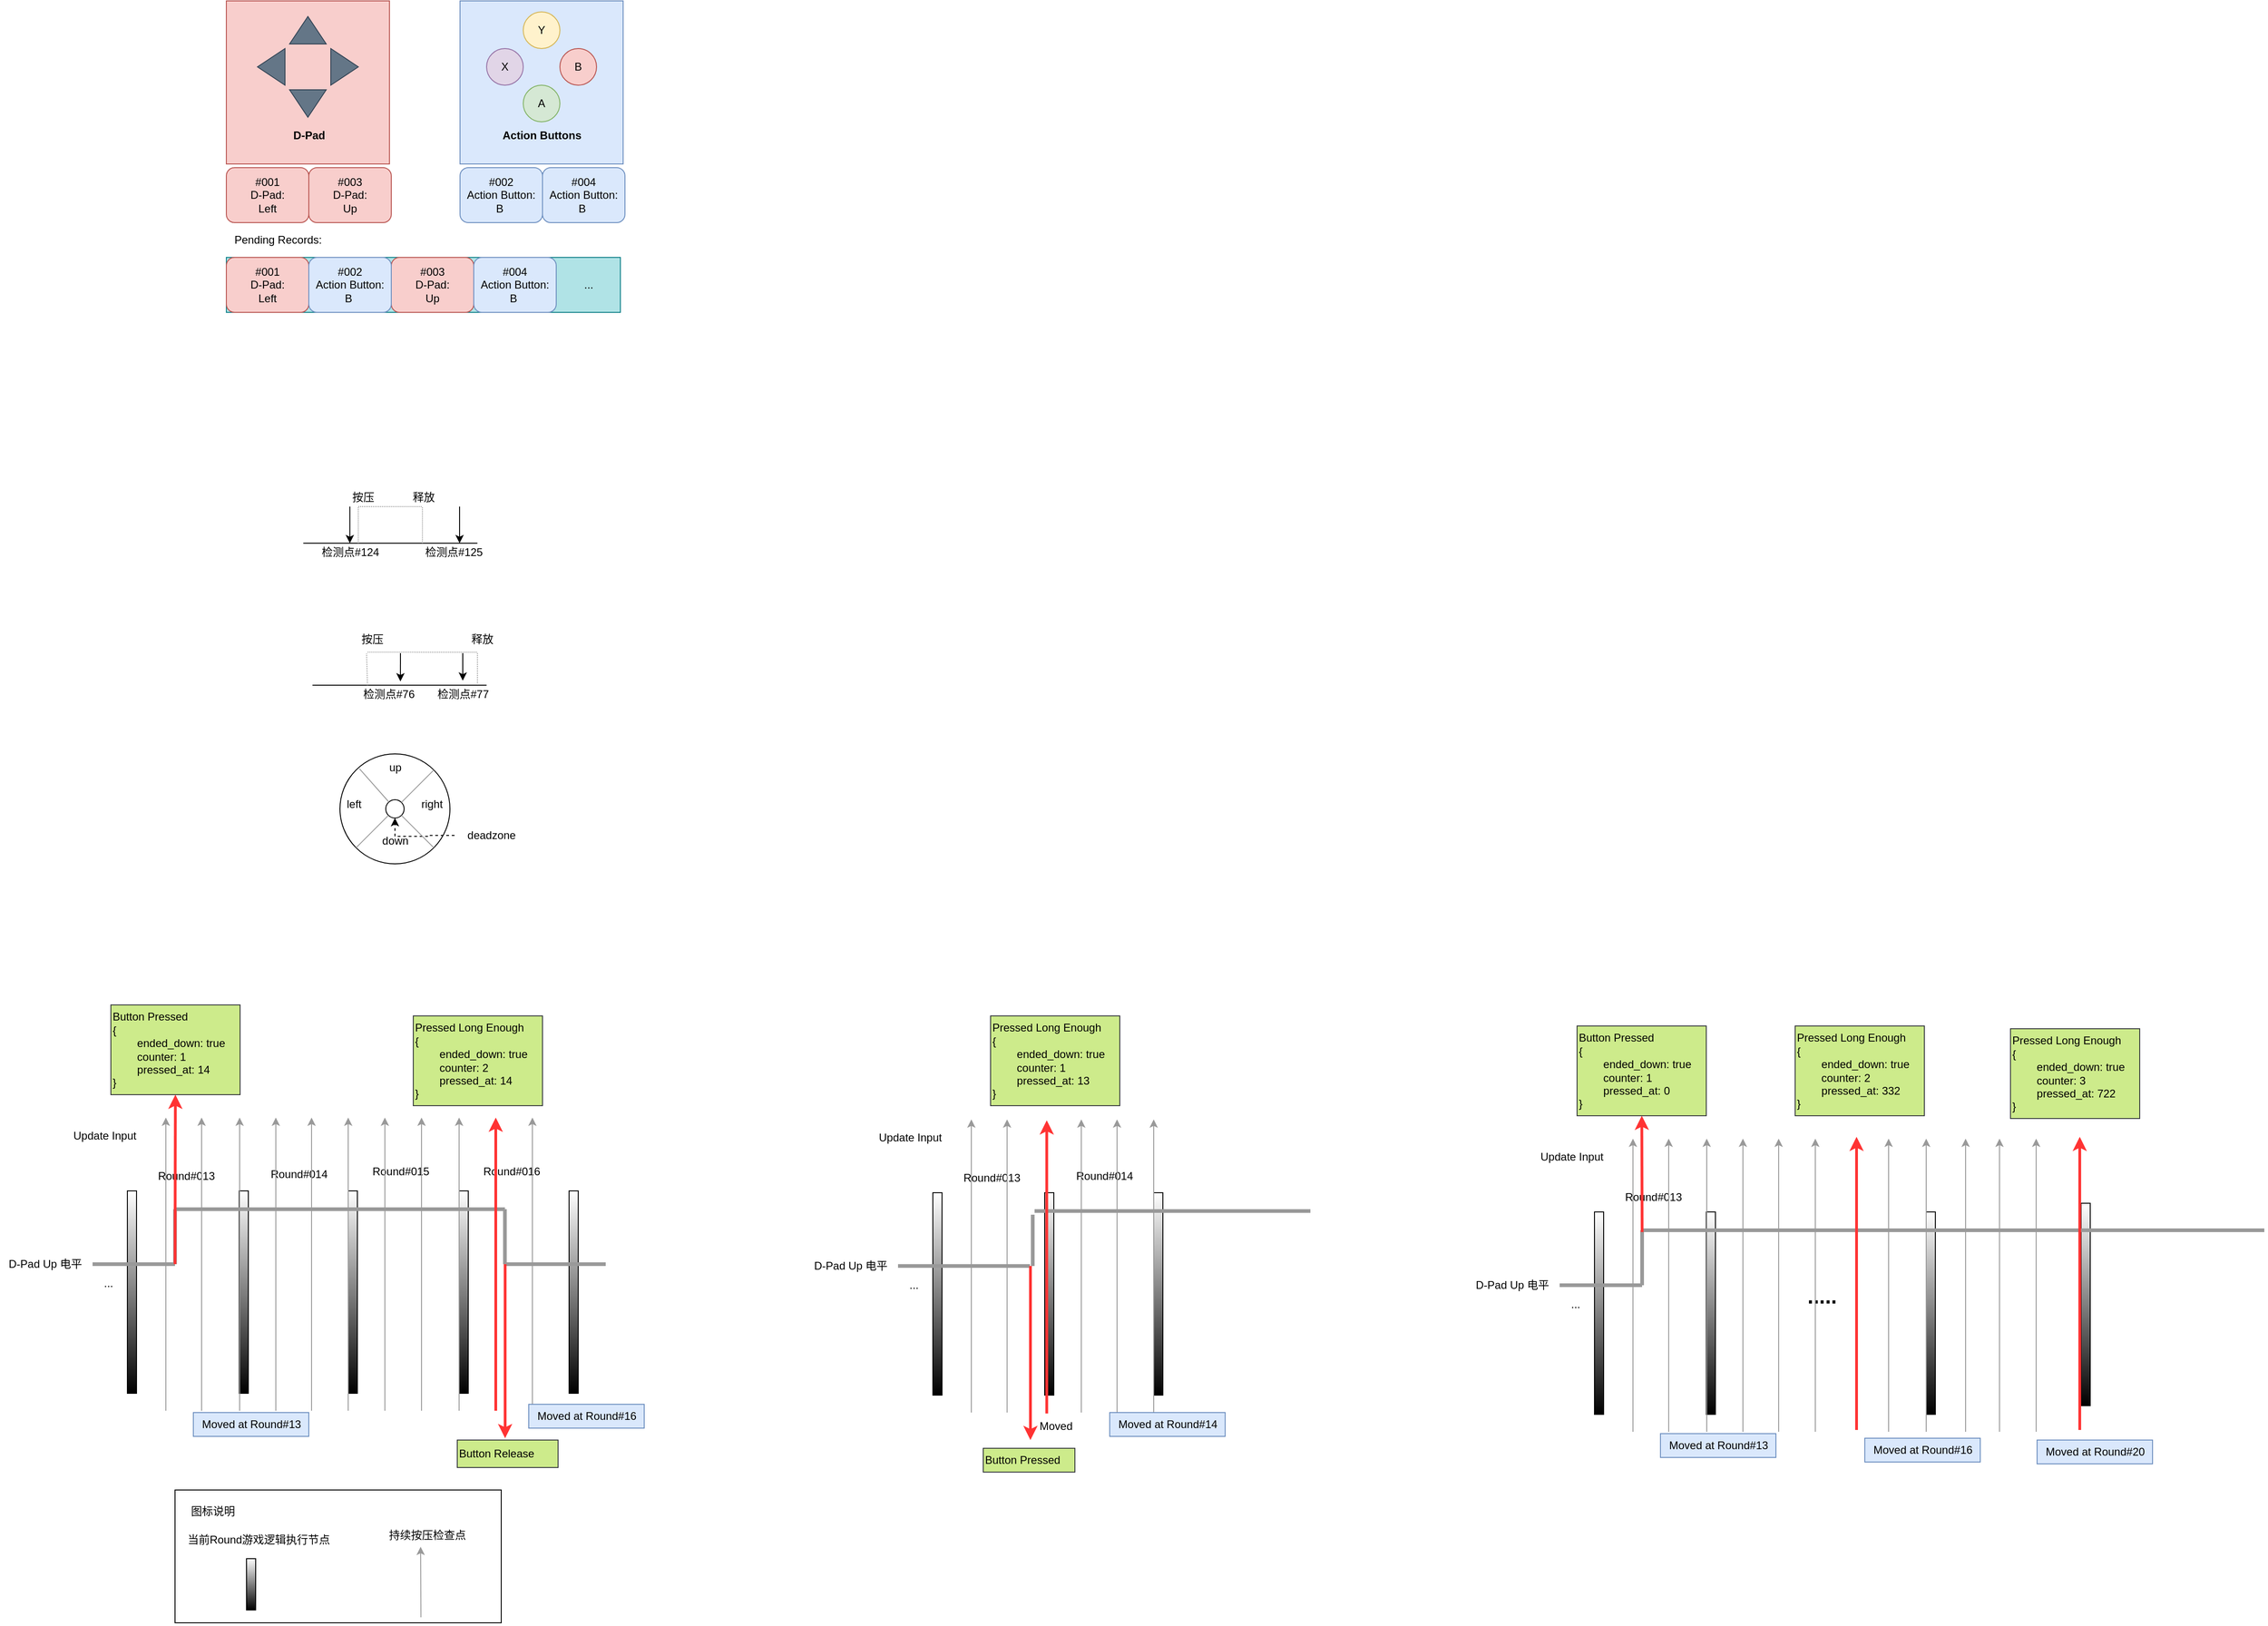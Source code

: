 <mxfile version="20.8.20" type="device"><diagram name="Page-1" id="WfoR8GcDR9JZ_FpTyckI"><mxGraphModel dx="4220" dy="1728" grid="0" gridSize="10" guides="1" tooltips="1" connect="1" arrows="1" fold="1" page="0" pageScale="1" pageWidth="850" pageHeight="1100" math="0" shadow="0"><root><mxCell id="0"/><mxCell id="1" parent="0"/><mxCell id="H6_mfWPgD5H00awcAPe3-175" value="" style="rounded=0;whiteSpace=wrap;html=1;strokeColor=default;fillColor=default;gradientColor=none;" vertex="1" parent="1"><mxGeometry x="90" y="1633.5" width="356" height="145" as="geometry"/></mxCell><mxCell id="H6_mfWPgD5H00awcAPe3-21" value="" style="whiteSpace=wrap;html=1;aspect=fixed;fillColor=#dae8fc;strokeColor=#6c8ebf;" vertex="1" parent="1"><mxGeometry x="401" y="8" width="178" height="178" as="geometry"/></mxCell><mxCell id="H6_mfWPgD5H00awcAPe3-19" value="" style="whiteSpace=wrap;html=1;aspect=fixed;fillColor=#f8cecc;strokeColor=#b85450;" vertex="1" parent="1"><mxGeometry x="146" y="8" width="178" height="178" as="geometry"/></mxCell><mxCell id="H6_mfWPgD5H00awcAPe3-3" value="" style="rounded=0;whiteSpace=wrap;html=1;fillColor=#b0e3e6;strokeColor=#0e8088;" vertex="1" parent="1"><mxGeometry x="146" y="288" width="430" height="60" as="geometry"/></mxCell><mxCell id="H6_mfWPgD5H00awcAPe3-4" value="#001&lt;br&gt;D-Pad: &lt;br&gt;Left" style="rounded=1;whiteSpace=wrap;html=1;fillColor=#f8cecc;strokeColor=#b85450;" vertex="1" parent="1"><mxGeometry x="146" y="288" width="90" height="60" as="geometry"/></mxCell><mxCell id="H6_mfWPgD5H00awcAPe3-5" value="#003&lt;br&gt;D-Pad: &lt;br&gt;Up" style="rounded=1;whiteSpace=wrap;html=1;fillColor=#f8cecc;strokeColor=#b85450;" vertex="1" parent="1"><mxGeometry x="326" y="288" width="90" height="60" as="geometry"/></mxCell><mxCell id="H6_mfWPgD5H00awcAPe3-6" value="#002&lt;br&gt;Action Button: B&amp;nbsp;" style="rounded=1;whiteSpace=wrap;html=1;fillColor=#dae8fc;strokeColor=#6c8ebf;" vertex="1" parent="1"><mxGeometry x="236" y="288" width="90" height="60" as="geometry"/></mxCell><mxCell id="H6_mfWPgD5H00awcAPe3-7" value="#004&lt;br&gt;Action Button: B&amp;nbsp;" style="rounded=1;whiteSpace=wrap;html=1;fillColor=#dae8fc;strokeColor=#6c8ebf;" vertex="1" parent="1"><mxGeometry x="416" y="288" width="90" height="60" as="geometry"/></mxCell><mxCell id="H6_mfWPgD5H00awcAPe3-8" value="..." style="text;html=1;align=center;verticalAlign=middle;resizable=0;points=[];autosize=1;strokeColor=none;fillColor=none;" vertex="1" parent="1"><mxGeometry x="526" y="303" width="30" height="30" as="geometry"/></mxCell><mxCell id="H6_mfWPgD5H00awcAPe3-9" value="" style="triangle;whiteSpace=wrap;html=1;fillColor=#647687;fontColor=#ffffff;strokeColor=#314354;" vertex="1" parent="1"><mxGeometry x="260" y="60" width="30" height="40" as="geometry"/></mxCell><mxCell id="H6_mfWPgD5H00awcAPe3-10" value="" style="triangle;whiteSpace=wrap;html=1;rotation=-180;fillColor=#647687;fontColor=#ffffff;strokeColor=#314354;" vertex="1" parent="1"><mxGeometry x="180" y="60" width="30" height="40" as="geometry"/></mxCell><mxCell id="H6_mfWPgD5H00awcAPe3-11" value="" style="triangle;whiteSpace=wrap;html=1;rotation=-90;fillColor=#647687;fontColor=#ffffff;strokeColor=#314354;" vertex="1" parent="1"><mxGeometry x="220" y="20" width="30" height="40" as="geometry"/></mxCell><mxCell id="H6_mfWPgD5H00awcAPe3-12" value="" style="triangle;whiteSpace=wrap;html=1;rotation=90;fillColor=#647687;fontColor=#ffffff;strokeColor=#314354;" vertex="1" parent="1"><mxGeometry x="220" y="100" width="30" height="40" as="geometry"/></mxCell><mxCell id="H6_mfWPgD5H00awcAPe3-13" value="&lt;b&gt;D-Pad&lt;/b&gt;" style="text;html=1;align=center;verticalAlign=middle;resizable=0;points=[];autosize=1;strokeColor=none;fillColor=none;" vertex="1" parent="1"><mxGeometry x="209" y="142" width="53" height="26" as="geometry"/></mxCell><mxCell id="H6_mfWPgD5H00awcAPe3-14" value="Y" style="ellipse;whiteSpace=wrap;html=1;aspect=fixed;fillColor=#fff2cc;strokeColor=#d6b656;" vertex="1" parent="1"><mxGeometry x="470" y="20" width="40" height="40" as="geometry"/></mxCell><mxCell id="H6_mfWPgD5H00awcAPe3-15" value="X" style="ellipse;whiteSpace=wrap;html=1;aspect=fixed;fillColor=#e1d5e7;strokeColor=#9673a6;" vertex="1" parent="1"><mxGeometry x="430" y="60" width="40" height="40" as="geometry"/></mxCell><mxCell id="H6_mfWPgD5H00awcAPe3-16" value="B" style="ellipse;whiteSpace=wrap;html=1;aspect=fixed;fillColor=#f8cecc;strokeColor=#b85450;" vertex="1" parent="1"><mxGeometry x="510" y="60" width="40" height="40" as="geometry"/></mxCell><mxCell id="H6_mfWPgD5H00awcAPe3-17" value="A" style="ellipse;whiteSpace=wrap;html=1;aspect=fixed;direction=south;fillColor=#d5e8d4;strokeColor=#82b366;" vertex="1" parent="1"><mxGeometry x="470" y="100" width="40" height="40" as="geometry"/></mxCell><mxCell id="H6_mfWPgD5H00awcAPe3-18" value="&lt;b&gt;Action Buttons&lt;/b&gt;" style="text;html=1;align=center;verticalAlign=middle;resizable=0;points=[];autosize=1;strokeColor=none;fillColor=none;" vertex="1" parent="1"><mxGeometry x="438" y="142" width="104" height="26" as="geometry"/></mxCell><mxCell id="H6_mfWPgD5H00awcAPe3-22" value="#001&lt;br&gt;D-Pad: &lt;br&gt;Left" style="rounded=1;whiteSpace=wrap;html=1;fillColor=#f8cecc;strokeColor=#b85450;" vertex="1" parent="1"><mxGeometry x="146" y="190" width="90" height="60" as="geometry"/></mxCell><mxCell id="H6_mfWPgD5H00awcAPe3-23" value="#003&lt;br&gt;D-Pad: &lt;br&gt;Up" style="rounded=1;whiteSpace=wrap;html=1;fillColor=#f8cecc;strokeColor=#b85450;" vertex="1" parent="1"><mxGeometry x="236" y="190" width="90" height="60" as="geometry"/></mxCell><mxCell id="H6_mfWPgD5H00awcAPe3-25" value="#002&lt;br&gt;Action Button: B&amp;nbsp;" style="rounded=1;whiteSpace=wrap;html=1;fillColor=#dae8fc;strokeColor=#6c8ebf;" vertex="1" parent="1"><mxGeometry x="401" y="190" width="90" height="60" as="geometry"/></mxCell><mxCell id="H6_mfWPgD5H00awcAPe3-26" value="#004&lt;br&gt;Action Button: B&amp;nbsp;" style="rounded=1;whiteSpace=wrap;html=1;fillColor=#dae8fc;strokeColor=#6c8ebf;" vertex="1" parent="1"><mxGeometry x="491" y="190" width="90" height="60" as="geometry"/></mxCell><mxCell id="H6_mfWPgD5H00awcAPe3-27" value="Pending Records:" style="text;html=1;align=center;verticalAlign=middle;resizable=0;points=[];autosize=1;strokeColor=none;fillColor=none;" vertex="1" parent="1"><mxGeometry x="145" y="256" width="113" height="26" as="geometry"/></mxCell><mxCell id="H6_mfWPgD5H00awcAPe3-29" value="" style="endArrow=none;html=1;rounded=0;" edge="1" parent="1"><mxGeometry width="50" height="50" relative="1" as="geometry"><mxPoint x="420" y="600" as="sourcePoint"/><mxPoint x="230" y="600" as="targetPoint"/></mxGeometry></mxCell><mxCell id="H6_mfWPgD5H00awcAPe3-30" value="" style="endArrow=none;html=1;rounded=0;fillColor=#eeeeee;strokeColor=#999999;dashed=1;dashPattern=1 1;" edge="1" parent="1"><mxGeometry width="50" height="50" relative="1" as="geometry"><mxPoint x="290" y="600" as="sourcePoint"/><mxPoint x="290" y="560" as="targetPoint"/></mxGeometry></mxCell><mxCell id="H6_mfWPgD5H00awcAPe3-31" value="" style="endArrow=none;html=1;rounded=0;fillColor=#eeeeee;strokeColor=#999999;dashed=1;dashPattern=1 1;" edge="1" parent="1"><mxGeometry width="50" height="50" relative="1" as="geometry"><mxPoint x="290" y="560" as="sourcePoint"/><mxPoint x="360" y="560" as="targetPoint"/></mxGeometry></mxCell><mxCell id="H6_mfWPgD5H00awcAPe3-32" value="" style="endArrow=none;html=1;rounded=0;fillColor=#eeeeee;strokeColor=#999999;dashed=1;dashPattern=1 1;" edge="1" parent="1"><mxGeometry width="50" height="50" relative="1" as="geometry"><mxPoint x="360" y="600" as="sourcePoint"/><mxPoint x="360" y="560" as="targetPoint"/></mxGeometry></mxCell><mxCell id="H6_mfWPgD5H00awcAPe3-34" value="" style="endArrow=classic;html=1;rounded=0;" edge="1" parent="1"><mxGeometry width="50" height="50" relative="1" as="geometry"><mxPoint x="280.76" y="560" as="sourcePoint"/><mxPoint x="280.76" y="600" as="targetPoint"/></mxGeometry></mxCell><mxCell id="H6_mfWPgD5H00awcAPe3-35" value="" style="endArrow=classic;html=1;rounded=0;" edge="1" parent="1"><mxGeometry width="50" height="50" relative="1" as="geometry"><mxPoint x="400.52" y="560" as="sourcePoint"/><mxPoint x="400.52" y="600" as="targetPoint"/></mxGeometry></mxCell><mxCell id="H6_mfWPgD5H00awcAPe3-37" value="按压" style="text;html=1;align=center;verticalAlign=middle;resizable=0;points=[];autosize=1;strokeColor=none;fillColor=none;" vertex="1" parent="1"><mxGeometry x="270" y="535" width="50" height="30" as="geometry"/></mxCell><mxCell id="H6_mfWPgD5H00awcAPe3-38" value="释放" style="text;html=1;align=center;verticalAlign=middle;resizable=0;points=[];autosize=1;strokeColor=none;fillColor=none;" vertex="1" parent="1"><mxGeometry x="336" y="535" width="50" height="30" as="geometry"/></mxCell><mxCell id="H6_mfWPgD5H00awcAPe3-39" value="检测点#124" style="text;html=1;align=center;verticalAlign=middle;resizable=0;points=[];autosize=1;strokeColor=none;fillColor=none;" vertex="1" parent="1"><mxGeometry x="240" y="597" width="81" height="26" as="geometry"/></mxCell><mxCell id="H6_mfWPgD5H00awcAPe3-40" value="检测点#125" style="text;html=1;align=center;verticalAlign=middle;resizable=0;points=[];autosize=1;strokeColor=none;fillColor=none;" vertex="1" parent="1"><mxGeometry x="353" y="597" width="81" height="26" as="geometry"/></mxCell><mxCell id="H6_mfWPgD5H00awcAPe3-52" value="" style="endArrow=none;html=1;rounded=0;" edge="1" parent="1"><mxGeometry width="50" height="50" relative="1" as="geometry"><mxPoint x="430" y="755" as="sourcePoint"/><mxPoint x="240" y="755" as="targetPoint"/></mxGeometry></mxCell><mxCell id="H6_mfWPgD5H00awcAPe3-53" value="" style="endArrow=none;html=1;rounded=0;fillColor=#eeeeee;strokeColor=#999999;dashed=1;dashPattern=1 1;entryX=0.381;entryY=1.014;entryDx=0;entryDy=0;entryPerimeter=0;" edge="1" parent="1" target="H6_mfWPgD5H00awcAPe3-58"><mxGeometry width="50" height="50" relative="1" as="geometry"><mxPoint x="300" y="755" as="sourcePoint"/><mxPoint x="300" y="715" as="targetPoint"/></mxGeometry></mxCell><mxCell id="H6_mfWPgD5H00awcAPe3-54" value="" style="endArrow=none;html=1;rounded=0;fillColor=#eeeeee;strokeColor=#999999;dashed=1;dashPattern=1 1;exitX=0.405;exitY=0.963;exitDx=0;exitDy=0;exitPerimeter=0;" edge="1" parent="1" source="H6_mfWPgD5H00awcAPe3-58"><mxGeometry width="50" height="50" relative="1" as="geometry"><mxPoint x="300" y="715" as="sourcePoint"/><mxPoint x="420" y="719" as="targetPoint"/></mxGeometry></mxCell><mxCell id="H6_mfWPgD5H00awcAPe3-56" value="" style="endArrow=classic;html=1;rounded=0;entryX=0.662;entryY=0.028;entryDx=0;entryDy=0;entryPerimeter=0;" edge="1" parent="1" target="H6_mfWPgD5H00awcAPe3-60"><mxGeometry width="50" height="50" relative="1" as="geometry"><mxPoint x="336" y="720" as="sourcePoint"/><mxPoint x="330" y="750" as="targetPoint"/></mxGeometry></mxCell><mxCell id="H6_mfWPgD5H00awcAPe3-57" value="" style="endArrow=classic;html=1;rounded=0;" edge="1" parent="1" target="H6_mfWPgD5H00awcAPe3-61"><mxGeometry width="50" height="50" relative="1" as="geometry"><mxPoint x="404" y="720" as="sourcePoint"/><mxPoint x="410.52" y="755" as="targetPoint"/></mxGeometry></mxCell><mxCell id="H6_mfWPgD5H00awcAPe3-58" value="按压" style="text;html=1;align=center;verticalAlign=middle;resizable=0;points=[];autosize=1;strokeColor=none;fillColor=none;" vertex="1" parent="1"><mxGeometry x="280" y="690" width="50" height="30" as="geometry"/></mxCell><mxCell id="H6_mfWPgD5H00awcAPe3-59" value="释放" style="text;html=1;align=center;verticalAlign=middle;resizable=0;points=[];autosize=1;strokeColor=none;fillColor=none;" vertex="1" parent="1"><mxGeometry x="400" y="690" width="50" height="30" as="geometry"/></mxCell><mxCell id="H6_mfWPgD5H00awcAPe3-60" value="检测点#76" style="text;html=1;align=center;verticalAlign=middle;resizable=0;points=[];autosize=1;strokeColor=none;fillColor=none;" vertex="1" parent="1"><mxGeometry x="283" y="750" width="80" height="30" as="geometry"/></mxCell><mxCell id="H6_mfWPgD5H00awcAPe3-61" value="检测点#77" style="text;html=1;align=center;verticalAlign=middle;resizable=0;points=[];autosize=1;strokeColor=none;fillColor=none;" vertex="1" parent="1"><mxGeometry x="364" y="750" width="80" height="30" as="geometry"/></mxCell><mxCell id="H6_mfWPgD5H00awcAPe3-62" value="" style="endArrow=none;html=1;rounded=0;fillColor=#eeeeee;strokeColor=#999999;dashed=1;dashPattern=1 1;" edge="1" parent="1"><mxGeometry width="50" height="50" relative="1" as="geometry"><mxPoint x="420" y="753" as="sourcePoint"/><mxPoint x="420" y="720" as="targetPoint"/></mxGeometry></mxCell><mxCell id="H6_mfWPgD5H00awcAPe3-63" value="" style="ellipse;whiteSpace=wrap;html=1;aspect=fixed;gradientColor=none;" vertex="1" parent="1"><mxGeometry x="270" y="830" width="120" height="120" as="geometry"/></mxCell><mxCell id="H6_mfWPgD5H00awcAPe3-64" value="" style="ellipse;whiteSpace=wrap;html=1;aspect=fixed;gradientColor=none;direction=south;" vertex="1" parent="1"><mxGeometry x="320" y="880" width="20" height="20" as="geometry"/></mxCell><mxCell id="H6_mfWPgD5H00awcAPe3-79" style="edgeStyle=orthogonalEdgeStyle;rounded=0;orthogonalLoop=1;jettySize=auto;html=1;dashed=1;" edge="1" parent="1" source="H6_mfWPgD5H00awcAPe3-66" target="H6_mfWPgD5H00awcAPe3-64"><mxGeometry relative="1" as="geometry"/></mxCell><mxCell id="H6_mfWPgD5H00awcAPe3-66" value="deadzone" style="text;html=1;align=center;verticalAlign=middle;resizable=0;points=[];autosize=1;strokeColor=none;fillColor=none;" vertex="1" parent="1"><mxGeometry x="395" y="904" width="80" height="30" as="geometry"/></mxCell><mxCell id="H6_mfWPgD5H00awcAPe3-67" value="" style="endArrow=none;html=1;rounded=0;dashed=1;dashPattern=1 1;strokeColor=#999999;" edge="1" parent="1" source="H6_mfWPgD5H00awcAPe3-63"><mxGeometry width="50" height="50" relative="1" as="geometry"><mxPoint x="300" y="910" as="sourcePoint"/><mxPoint x="330" y="890" as="targetPoint"/></mxGeometry></mxCell><mxCell id="H6_mfWPgD5H00awcAPe3-68" value="" style="endArrow=none;html=1;rounded=0;strokeColor=#999999;entryX=1;entryY=0;entryDx=0;entryDy=0;" edge="1" parent="1" source="H6_mfWPgD5H00awcAPe3-64" target="H6_mfWPgD5H00awcAPe3-63"><mxGeometry width="50" height="50" relative="1" as="geometry"><mxPoint x="300" y="910" as="sourcePoint"/><mxPoint x="180" y="830" as="targetPoint"/></mxGeometry></mxCell><mxCell id="H6_mfWPgD5H00awcAPe3-69" value="" style="endArrow=none;html=1;rounded=0;strokeColor=#999999;entryX=1;entryY=1;entryDx=0;entryDy=0;" edge="1" parent="1" source="H6_mfWPgD5H00awcAPe3-64" target="H6_mfWPgD5H00awcAPe3-63"><mxGeometry width="50" height="50" relative="1" as="geometry"><mxPoint x="340" y="890" as="sourcePoint"/><mxPoint x="340" y="840" as="targetPoint"/></mxGeometry></mxCell><mxCell id="H6_mfWPgD5H00awcAPe3-70" value="" style="endArrow=none;html=1;rounded=0;strokeColor=#999999;exitX=0;exitY=1;exitDx=0;exitDy=0;" edge="1" parent="1" source="H6_mfWPgD5H00awcAPe3-63" target="H6_mfWPgD5H00awcAPe3-64"><mxGeometry width="50" height="50" relative="1" as="geometry"><mxPoint x="350" y="900" as="sourcePoint"/><mxPoint x="350" y="850" as="targetPoint"/></mxGeometry></mxCell><mxCell id="H6_mfWPgD5H00awcAPe3-71" value="" style="endArrow=none;html=1;rounded=0;strokeColor=#999999;exitX=0.178;exitY=0.136;exitDx=0;exitDy=0;exitPerimeter=0;" edge="1" parent="1" source="H6_mfWPgD5H00awcAPe3-63" target="H6_mfWPgD5H00awcAPe3-64"><mxGeometry width="50" height="50" relative="1" as="geometry"><mxPoint x="360" y="910" as="sourcePoint"/><mxPoint x="360" y="860" as="targetPoint"/></mxGeometry></mxCell><mxCell id="H6_mfWPgD5H00awcAPe3-72" value="up" style="text;html=1;align=center;verticalAlign=middle;resizable=0;points=[];autosize=1;strokeColor=none;fillColor=none;" vertex="1" parent="1"><mxGeometry x="310" y="830" width="40" height="30" as="geometry"/></mxCell><mxCell id="H6_mfWPgD5H00awcAPe3-75" value="down" style="text;html=1;align=center;verticalAlign=middle;resizable=0;points=[];autosize=1;strokeColor=none;fillColor=none;" vertex="1" parent="1"><mxGeometry x="305" y="910" width="50" height="30" as="geometry"/></mxCell><mxCell id="H6_mfWPgD5H00awcAPe3-76" value="left" style="text;html=1;align=center;verticalAlign=middle;resizable=0;points=[];autosize=1;strokeColor=none;fillColor=none;" vertex="1" parent="1"><mxGeometry x="265" y="870" width="40" height="30" as="geometry"/></mxCell><mxCell id="H6_mfWPgD5H00awcAPe3-77" value="right" style="text;html=1;align=center;verticalAlign=middle;resizable=0;points=[];autosize=1;strokeColor=none;fillColor=none;" vertex="1" parent="1"><mxGeometry x="345" y="870" width="50" height="30" as="geometry"/></mxCell><mxCell id="H6_mfWPgD5H00awcAPe3-97" value="" style="html=1;points=[];perimeter=orthogonalPerimeter;outlineConnect=0;targetShapes=umlLifeline;portConstraint=eastwest;newEdgeStyle={&quot;edgeStyle&quot;:&quot;elbowEdgeStyle&quot;,&quot;elbow&quot;:&quot;vertical&quot;,&quot;curved&quot;:0,&quot;rounded&quot;:0};gradientColor=default;" vertex="1" parent="1"><mxGeometry x="38" y="1307" width="10" height="221" as="geometry"/></mxCell><mxCell id="H6_mfWPgD5H00awcAPe3-98" value="Round#013" style="text;html=1;align=center;verticalAlign=middle;resizable=0;points=[];autosize=1;strokeColor=none;fillColor=none;" vertex="1" parent="1"><mxGeometry x="62" y="1278" width="80" height="26" as="geometry"/></mxCell><mxCell id="H6_mfWPgD5H00awcAPe3-99" value="..." style="text;html=1;align=center;verticalAlign=middle;resizable=0;points=[];autosize=1;strokeColor=none;fillColor=none;" vertex="1" parent="1"><mxGeometry x="3" y="1395" width="28" height="26" as="geometry"/></mxCell><mxCell id="H6_mfWPgD5H00awcAPe3-102" value="" style="html=1;points=[];perimeter=orthogonalPerimeter;outlineConnect=0;targetShapes=umlLifeline;portConstraint=eastwest;newEdgeStyle={&quot;edgeStyle&quot;:&quot;elbowEdgeStyle&quot;,&quot;elbow&quot;:&quot;vertical&quot;,&quot;curved&quot;:0,&quot;rounded&quot;:0};gradientColor=default;fillColor=default;strokeColor=default;" vertex="1" parent="1"><mxGeometry x="160" y="1307" width="10" height="221" as="geometry"/></mxCell><mxCell id="H6_mfWPgD5H00awcAPe3-103" value="Round#014" style="text;html=1;align=center;verticalAlign=middle;resizable=0;points=[];autosize=1;strokeColor=none;fillColor=none;" vertex="1" parent="1"><mxGeometry x="185" y="1276" width="80" height="26" as="geometry"/></mxCell><mxCell id="H6_mfWPgD5H00awcAPe3-104" value="" style="html=1;points=[];perimeter=orthogonalPerimeter;outlineConnect=0;targetShapes=umlLifeline;portConstraint=eastwest;newEdgeStyle={&quot;edgeStyle&quot;:&quot;elbowEdgeStyle&quot;,&quot;elbow&quot;:&quot;vertical&quot;,&quot;curved&quot;:0,&quot;rounded&quot;:0};gradientColor=default;fillColor=default;strokeColor=default;" vertex="1" parent="1"><mxGeometry x="279" y="1307" width="10" height="221" as="geometry"/></mxCell><mxCell id="H6_mfWPgD5H00awcAPe3-105" value="Round#015" style="text;html=1;align=center;verticalAlign=middle;resizable=0;points=[];autosize=1;strokeColor=none;fillColor=none;" vertex="1" parent="1"><mxGeometry x="296" y="1273" width="80" height="26" as="geometry"/></mxCell><mxCell id="H6_mfWPgD5H00awcAPe3-108" value="" style="html=1;points=[];perimeter=orthogonalPerimeter;outlineConnect=0;targetShapes=umlLifeline;portConstraint=eastwest;newEdgeStyle={&quot;edgeStyle&quot;:&quot;elbowEdgeStyle&quot;,&quot;elbow&quot;:&quot;vertical&quot;,&quot;curved&quot;:0,&quot;rounded&quot;:0};gradientColor=default;fillColor=default;strokeColor=default;" vertex="1" parent="1"><mxGeometry x="400" y="1307" width="10" height="221" as="geometry"/></mxCell><mxCell id="H6_mfWPgD5H00awcAPe3-109" value="Round#016" style="text;html=1;align=center;verticalAlign=middle;resizable=0;points=[];autosize=1;strokeColor=none;fillColor=default;" vertex="1" parent="1"><mxGeometry x="417" y="1273" width="80" height="26" as="geometry"/></mxCell><mxCell id="H6_mfWPgD5H00awcAPe3-110" value="" style="html=1;points=[];perimeter=orthogonalPerimeter;outlineConnect=0;targetShapes=umlLifeline;portConstraint=eastwest;newEdgeStyle={&quot;edgeStyle&quot;:&quot;elbowEdgeStyle&quot;,&quot;elbow&quot;:&quot;vertical&quot;,&quot;curved&quot;:0,&quot;rounded&quot;:0};gradientColor=default;fillColor=default;strokeColor=default;" vertex="1" parent="1"><mxGeometry x="520" y="1307" width="10" height="221" as="geometry"/></mxCell><mxCell id="H6_mfWPgD5H00awcAPe3-112" value="" style="endArrow=none;html=1;rounded=0;strokeColor=#999999;strokeWidth=4;" edge="1" parent="1"><mxGeometry width="50" height="50" relative="1" as="geometry"><mxPoint y="1387" as="sourcePoint"/><mxPoint x="90" y="1387" as="targetPoint"/></mxGeometry></mxCell><mxCell id="H6_mfWPgD5H00awcAPe3-113" value="" style="endArrow=none;html=1;rounded=0;strokeColor=#999999;strokeWidth=4;" edge="1" parent="1"><mxGeometry width="50" height="50" relative="1" as="geometry"><mxPoint x="90" y="1387" as="sourcePoint"/><mxPoint x="90" y="1327" as="targetPoint"/></mxGeometry></mxCell><mxCell id="H6_mfWPgD5H00awcAPe3-114" value="" style="endArrow=none;html=1;rounded=0;strokeColor=#999999;strokeWidth=4;" edge="1" parent="1"><mxGeometry width="50" height="50" relative="1" as="geometry"><mxPoint x="90" y="1327" as="sourcePoint"/><mxPoint x="450" y="1327" as="targetPoint"/></mxGeometry></mxCell><mxCell id="H6_mfWPgD5H00awcAPe3-115" value="" style="endArrow=none;html=1;rounded=0;strokeColor=#999999;strokeWidth=4;" edge="1" parent="1"><mxGeometry width="50" height="50" relative="1" as="geometry"><mxPoint x="450" y="1387" as="sourcePoint"/><mxPoint x="450" y="1327" as="targetPoint"/></mxGeometry></mxCell><mxCell id="H6_mfWPgD5H00awcAPe3-116" value="" style="endArrow=none;html=1;rounded=0;strokeColor=#999999;strokeWidth=4;" edge="1" parent="1"><mxGeometry width="50" height="50" relative="1" as="geometry"><mxPoint x="450" y="1387" as="sourcePoint"/><mxPoint x="560" y="1387" as="targetPoint"/></mxGeometry></mxCell><mxCell id="H6_mfWPgD5H00awcAPe3-117" value="" style="endArrow=classic;html=1;rounded=0;strokeColor=#999999;" edge="1" parent="1"><mxGeometry width="50" height="50" relative="1" as="geometry"><mxPoint x="80" y="1547" as="sourcePoint"/><mxPoint x="80" y="1227" as="targetPoint"/></mxGeometry></mxCell><mxCell id="H6_mfWPgD5H00awcAPe3-118" value="" style="endArrow=classic;html=1;rounded=0;strokeColor=#999999;" edge="1" parent="1"><mxGeometry width="50" height="50" relative="1" as="geometry"><mxPoint x="119" y="1547" as="sourcePoint"/><mxPoint x="119" y="1227" as="targetPoint"/></mxGeometry></mxCell><mxCell id="H6_mfWPgD5H00awcAPe3-119" value="" style="endArrow=classic;html=1;rounded=0;strokeColor=#999999;" edge="1" parent="1"><mxGeometry width="50" height="50" relative="1" as="geometry"><mxPoint x="200" y="1547" as="sourcePoint"/><mxPoint x="200" y="1227" as="targetPoint"/></mxGeometry></mxCell><mxCell id="H6_mfWPgD5H00awcAPe3-120" value="" style="endArrow=classic;html=1;rounded=0;strokeColor=#999999;" edge="1" parent="1"><mxGeometry width="50" height="50" relative="1" as="geometry"><mxPoint x="239" y="1547" as="sourcePoint"/><mxPoint x="239" y="1227" as="targetPoint"/></mxGeometry></mxCell><mxCell id="H6_mfWPgD5H00awcAPe3-121" value="" style="endArrow=classic;html=1;rounded=0;strokeColor=#999999;" edge="1" parent="1"><mxGeometry width="50" height="50" relative="1" as="geometry"><mxPoint x="319" y="1547" as="sourcePoint"/><mxPoint x="319" y="1227" as="targetPoint"/></mxGeometry></mxCell><mxCell id="H6_mfWPgD5H00awcAPe3-122" value="" style="endArrow=classic;html=1;rounded=0;strokeColor=#999999;" edge="1" parent="1"><mxGeometry width="50" height="50" relative="1" as="geometry"><mxPoint x="359" y="1547" as="sourcePoint"/><mxPoint x="359" y="1227" as="targetPoint"/></mxGeometry></mxCell><mxCell id="H6_mfWPgD5H00awcAPe3-123" value="" style="endArrow=classic;html=1;rounded=0;strokeColor=#FF3333;fillColor=#ffcccc;strokeWidth=3;" edge="1" parent="1"><mxGeometry width="50" height="50" relative="1" as="geometry"><mxPoint x="440" y="1547" as="sourcePoint"/><mxPoint x="440" y="1227" as="targetPoint"/></mxGeometry></mxCell><mxCell id="H6_mfWPgD5H00awcAPe3-124" value="" style="endArrow=classic;html=1;rounded=0;strokeColor=#999999;" edge="1" parent="1"><mxGeometry width="50" height="50" relative="1" as="geometry"><mxPoint x="480" y="1547" as="sourcePoint"/><mxPoint x="480" y="1227" as="targetPoint"/></mxGeometry></mxCell><mxCell id="H6_mfWPgD5H00awcAPe3-125" value="" style="endArrow=classic;html=1;rounded=0;strokeColor=#999999;" edge="1" parent="1"><mxGeometry width="50" height="50" relative="1" as="geometry"><mxPoint x="160.5" y="1547" as="sourcePoint"/><mxPoint x="160.5" y="1227" as="targetPoint"/></mxGeometry></mxCell><mxCell id="H6_mfWPgD5H00awcAPe3-126" value="" style="endArrow=classic;html=1;rounded=0;strokeColor=#999999;" edge="1" parent="1"><mxGeometry width="50" height="50" relative="1" as="geometry"><mxPoint x="279" y="1547" as="sourcePoint"/><mxPoint x="279" y="1227" as="targetPoint"/></mxGeometry></mxCell><mxCell id="H6_mfWPgD5H00awcAPe3-127" value="" style="endArrow=classic;html=1;rounded=0;strokeColor=#999999;" edge="1" parent="1"><mxGeometry width="50" height="50" relative="1" as="geometry"><mxPoint x="400" y="1547" as="sourcePoint"/><mxPoint x="400" y="1227" as="targetPoint"/></mxGeometry></mxCell><mxCell id="H6_mfWPgD5H00awcAPe3-128" value="Pressed Long Enough&lt;br&gt;{&lt;br&gt;&lt;span style=&quot;white-space: pre;&quot;&gt;&#9;&lt;/span&gt;ended_down: true&lt;br&gt;&lt;span style=&quot;white-space: pre;&quot;&gt;&#9;&lt;/span&gt;counter: 2&lt;br&gt;&lt;span style=&quot;white-space: pre;&quot;&gt;&#9;&lt;/span&gt;pressed_at: 14&lt;br&gt;}" style="text;html=1;align=left;verticalAlign=middle;resizable=0;points=[];autosize=1;strokeColor=#36393d;fillColor=#cdeb8b;" vertex="1" parent="1"><mxGeometry x="350" y="1116" width="141" height="98" as="geometry"/></mxCell><mxCell id="H6_mfWPgD5H00awcAPe3-132" value="" style="endArrow=classic;html=1;rounded=0;strokeColor=#FF3333;strokeWidth=3;" edge="1" parent="1" target="H6_mfWPgD5H00awcAPe3-133"><mxGeometry width="50" height="50" relative="1" as="geometry"><mxPoint x="90" y="1387" as="sourcePoint"/><mxPoint x="90" y="1567" as="targetPoint"/></mxGeometry></mxCell><mxCell id="H6_mfWPgD5H00awcAPe3-133" value="Button Pressed&lt;br&gt;{&lt;br&gt;&lt;span style=&quot;white-space: pre;&quot;&gt;&#9;&lt;/span&gt;ended_down: true&lt;br&gt;&lt;span style=&quot;white-space: pre;&quot;&gt;&#9;&lt;/span&gt;counter: 1&lt;br&gt;&lt;span style=&quot;white-space: pre;&quot;&gt;&#9;&lt;/span&gt;pressed_at: 14&lt;br&gt;}" style="text;html=1;align=left;verticalAlign=middle;resizable=0;points=[];autosize=1;strokeColor=#36393d;fillColor=#cdeb8b;" vertex="1" parent="1"><mxGeometry x="20" y="1104" width="141" height="98" as="geometry"/></mxCell><mxCell id="H6_mfWPgD5H00awcAPe3-134" value="Button Release" style="text;html=1;align=left;verticalAlign=middle;resizable=0;points=[];autosize=1;strokeColor=#36393d;fillColor=#cdeb8b;" vertex="1" parent="1"><mxGeometry x="398" y="1579" width="110" height="30" as="geometry"/></mxCell><mxCell id="H6_mfWPgD5H00awcAPe3-136" value="Update Input" style="text;html=1;align=center;verticalAlign=middle;resizable=0;points=[];autosize=1;strokeColor=none;fillColor=none;" vertex="1" parent="1"><mxGeometry x="-32" y="1232" width="90" height="30" as="geometry"/></mxCell><mxCell id="H6_mfWPgD5H00awcAPe3-137" value="" style="endArrow=classic;html=1;rounded=0;strokeColor=#FF3333;strokeWidth=3;" edge="1" parent="1"><mxGeometry width="50" height="50" relative="1" as="geometry"><mxPoint x="450.23" y="1387" as="sourcePoint"/><mxPoint x="450.23" y="1577" as="targetPoint"/></mxGeometry></mxCell><mxCell id="H6_mfWPgD5H00awcAPe3-174" value="" style="html=1;points=[];perimeter=orthogonalPerimeter;outlineConnect=0;targetShapes=umlLifeline;portConstraint=eastwest;newEdgeStyle={&quot;edgeStyle&quot;:&quot;elbowEdgeStyle&quot;,&quot;elbow&quot;:&quot;vertical&quot;,&quot;curved&quot;:0,&quot;rounded&quot;:0};gradientColor=default;" vertex="1" parent="1"><mxGeometry x="168" y="1708.5" width="10" height="56" as="geometry"/></mxCell><mxCell id="H6_mfWPgD5H00awcAPe3-176" value="图标说明" style="text;html=1;align=center;verticalAlign=middle;resizable=0;points=[];autosize=1;strokeColor=none;fillColor=none;" vertex="1" parent="1"><mxGeometry x="98" y="1643.5" width="66" height="26" as="geometry"/></mxCell><mxCell id="H6_mfWPgD5H00awcAPe3-178" value="当前Round游戏逻辑执行节点" style="text;html=1;align=center;verticalAlign=middle;resizable=0;points=[];autosize=1;strokeColor=none;fillColor=none;" vertex="1" parent="1"><mxGeometry x="94.5" y="1674.5" width="173" height="26" as="geometry"/></mxCell><mxCell id="H6_mfWPgD5H00awcAPe3-180" value="" style="endArrow=classic;html=1;rounded=0;strokeColor=#999999;" edge="1" parent="1"><mxGeometry width="50" height="50" relative="1" as="geometry"><mxPoint x="358.33" y="1772.5" as="sourcePoint"/><mxPoint x="358" y="1695.5" as="targetPoint"/></mxGeometry></mxCell><mxCell id="H6_mfWPgD5H00awcAPe3-182" value="持续按压检查点" style="text;html=1;align=center;verticalAlign=middle;resizable=0;points=[];autosize=1;strokeColor=none;fillColor=none;" vertex="1" parent="1"><mxGeometry x="314" y="1669.5" width="102" height="26" as="geometry"/></mxCell><mxCell id="H6_mfWPgD5H00awcAPe3-183" value="Moved at Round#13" style="text;html=1;align=center;verticalAlign=middle;resizable=0;points=[];autosize=1;strokeColor=#6c8ebf;fillColor=#dae8fc;" vertex="1" parent="1"><mxGeometry x="110" y="1549" width="126" height="26" as="geometry"/></mxCell><mxCell id="H6_mfWPgD5H00awcAPe3-185" value="D-Pad Up 电平" style="text;html=1;align=center;verticalAlign=middle;resizable=0;points=[];autosize=1;strokeColor=none;fillColor=none;" vertex="1" parent="1"><mxGeometry x="-101" y="1374" width="98" height="26" as="geometry"/></mxCell><mxCell id="H6_mfWPgD5H00awcAPe3-189" value="" style="html=1;points=[];perimeter=orthogonalPerimeter;outlineConnect=0;targetShapes=umlLifeline;portConstraint=eastwest;newEdgeStyle={&quot;edgeStyle&quot;:&quot;elbowEdgeStyle&quot;,&quot;elbow&quot;:&quot;vertical&quot;,&quot;curved&quot;:0,&quot;rounded&quot;:0};gradientColor=default;" vertex="1" parent="1"><mxGeometry x="917" y="1309" width="10" height="221" as="geometry"/></mxCell><mxCell id="H6_mfWPgD5H00awcAPe3-190" value="Round#013" style="text;html=1;align=center;verticalAlign=middle;resizable=0;points=[];autosize=1;strokeColor=none;fillColor=none;" vertex="1" parent="1"><mxGeometry x="941" y="1280" width="80" height="26" as="geometry"/></mxCell><mxCell id="H6_mfWPgD5H00awcAPe3-191" value="..." style="text;html=1;align=center;verticalAlign=middle;resizable=0;points=[];autosize=1;strokeColor=none;fillColor=none;" vertex="1" parent="1"><mxGeometry x="882" y="1397" width="28" height="26" as="geometry"/></mxCell><mxCell id="H6_mfWPgD5H00awcAPe3-192" value="" style="html=1;points=[];perimeter=orthogonalPerimeter;outlineConnect=0;targetShapes=umlLifeline;portConstraint=eastwest;newEdgeStyle={&quot;edgeStyle&quot;:&quot;elbowEdgeStyle&quot;,&quot;elbow&quot;:&quot;vertical&quot;,&quot;curved&quot;:0,&quot;rounded&quot;:0};gradientColor=default;fillColor=default;strokeColor=default;" vertex="1" parent="1"><mxGeometry x="1039" y="1309" width="10" height="221" as="geometry"/></mxCell><mxCell id="H6_mfWPgD5H00awcAPe3-193" value="Round#014" style="text;html=1;align=center;verticalAlign=middle;resizable=0;points=[];autosize=1;strokeColor=none;fillColor=none;" vertex="1" parent="1"><mxGeometry x="1064" y="1278" width="80" height="26" as="geometry"/></mxCell><mxCell id="H6_mfWPgD5H00awcAPe3-194" value="" style="html=1;points=[];perimeter=orthogonalPerimeter;outlineConnect=0;targetShapes=umlLifeline;portConstraint=eastwest;newEdgeStyle={&quot;edgeStyle&quot;:&quot;elbowEdgeStyle&quot;,&quot;elbow&quot;:&quot;vertical&quot;,&quot;curved&quot;:0,&quot;rounded&quot;:0};gradientColor=default;fillColor=default;strokeColor=default;" vertex="1" parent="1"><mxGeometry x="1158" y="1309" width="10" height="221" as="geometry"/></mxCell><mxCell id="H6_mfWPgD5H00awcAPe3-199" value="" style="endArrow=none;html=1;rounded=0;strokeColor=#999999;strokeWidth=4;" edge="1" parent="1"><mxGeometry width="50" height="50" relative="1" as="geometry"><mxPoint x="879" y="1389" as="sourcePoint"/><mxPoint x="1023" y="1389" as="targetPoint"/></mxGeometry></mxCell><mxCell id="H6_mfWPgD5H00awcAPe3-200" value="" style="endArrow=none;html=1;rounded=0;strokeColor=#999999;strokeWidth=4;" edge="1" parent="1"><mxGeometry width="50" height="50" relative="1" as="geometry"><mxPoint x="1026" y="1389" as="sourcePoint"/><mxPoint x="1026" y="1333" as="targetPoint"/></mxGeometry></mxCell><mxCell id="H6_mfWPgD5H00awcAPe3-201" value="" style="endArrow=none;html=1;rounded=0;strokeColor=#999999;strokeWidth=4;" edge="1" parent="1"><mxGeometry width="50" height="50" relative="1" as="geometry"><mxPoint x="1028" y="1329" as="sourcePoint"/><mxPoint x="1329" y="1329" as="targetPoint"/></mxGeometry></mxCell><mxCell id="H6_mfWPgD5H00awcAPe3-204" value="" style="endArrow=classic;html=1;rounded=0;strokeColor=#999999;" edge="1" parent="1"><mxGeometry width="50" height="50" relative="1" as="geometry"><mxPoint x="959" y="1549" as="sourcePoint"/><mxPoint x="959" y="1229" as="targetPoint"/></mxGeometry></mxCell><mxCell id="H6_mfWPgD5H00awcAPe3-205" value="" style="endArrow=classic;html=1;rounded=0;strokeColor=#999999;" edge="1" parent="1"><mxGeometry width="50" height="50" relative="1" as="geometry"><mxPoint x="998" y="1549" as="sourcePoint"/><mxPoint x="998" y="1229" as="targetPoint"/></mxGeometry></mxCell><mxCell id="H6_mfWPgD5H00awcAPe3-206" value="" style="endArrow=classic;html=1;rounded=0;strokeColor=#999999;" edge="1" parent="1"><mxGeometry width="50" height="50" relative="1" as="geometry"><mxPoint x="1079" y="1549" as="sourcePoint"/><mxPoint x="1079" y="1229" as="targetPoint"/></mxGeometry></mxCell><mxCell id="H6_mfWPgD5H00awcAPe3-207" value="" style="endArrow=classic;html=1;rounded=0;strokeColor=#999999;" edge="1" parent="1"><mxGeometry width="50" height="50" relative="1" as="geometry"><mxPoint x="1118" y="1549" as="sourcePoint"/><mxPoint x="1118" y="1229" as="targetPoint"/></mxGeometry></mxCell><mxCell id="H6_mfWPgD5H00awcAPe3-213" value="" style="endArrow=classic;html=1;rounded=0;strokeColor=#999999;" edge="1" parent="1"><mxGeometry width="50" height="50" relative="1" as="geometry"><mxPoint x="1158" y="1549" as="sourcePoint"/><mxPoint x="1158" y="1229" as="targetPoint"/></mxGeometry></mxCell><mxCell id="H6_mfWPgD5H00awcAPe3-219" value="Update Input" style="text;html=1;align=center;verticalAlign=middle;resizable=0;points=[];autosize=1;strokeColor=none;fillColor=none;" vertex="1" parent="1"><mxGeometry x="847" y="1234" width="90" height="30" as="geometry"/></mxCell><mxCell id="H6_mfWPgD5H00awcAPe3-226" value="Moved" style="text;html=1;align=center;verticalAlign=middle;resizable=0;points=[];autosize=1;strokeColor=none;fillColor=none;" vertex="1" parent="1"><mxGeometry x="1023.5" y="1551" width="54" height="26" as="geometry"/></mxCell><mxCell id="H6_mfWPgD5H00awcAPe3-228" value="D-Pad Up 电平" style="text;html=1;align=center;verticalAlign=middle;resizable=0;points=[];autosize=1;strokeColor=none;fillColor=none;" vertex="1" parent="1"><mxGeometry x="778" y="1376" width="98" height="26" as="geometry"/></mxCell><mxCell id="H6_mfWPgD5H00awcAPe3-229" value="" style="endArrow=classic;html=1;rounded=0;strokeColor=#FF3333;fillColor=#ffcccc;strokeWidth=3;" edge="1" parent="1"><mxGeometry width="50" height="50" relative="1" as="geometry"><mxPoint x="1041.29" y="1550" as="sourcePoint"/><mxPoint x="1041.29" y="1230" as="targetPoint"/></mxGeometry></mxCell><mxCell id="H6_mfWPgD5H00awcAPe3-230" value="Pressed Long Enough&lt;br&gt;{&lt;br&gt;&lt;span style=&quot;white-space: pre;&quot;&gt;&#9;&lt;/span&gt;ended_down: true&lt;br&gt;&lt;span style=&quot;white-space: pre;&quot;&gt;&#9;&lt;/span&gt;counter: 1&lt;br&gt;&lt;span style=&quot;white-space: pre;&quot;&gt;&#9;&lt;/span&gt;pressed_at: 13&lt;br&gt;}" style="text;html=1;align=left;verticalAlign=middle;resizable=0;points=[];autosize=1;strokeColor=#36393d;fillColor=#cdeb8b;" vertex="1" parent="1"><mxGeometry x="980" y="1116" width="141" height="98" as="geometry"/></mxCell><mxCell id="H6_mfWPgD5H00awcAPe3-231" value="Moved at Round#16" style="text;html=1;align=center;verticalAlign=middle;resizable=0;points=[];autosize=1;strokeColor=#6c8ebf;fillColor=#dae8fc;" vertex="1" parent="1"><mxGeometry x="476" y="1540" width="126" height="26" as="geometry"/></mxCell><mxCell id="H6_mfWPgD5H00awcAPe3-232" value="Moved at Round#14" style="text;html=1;align=center;verticalAlign=middle;resizable=0;points=[];autosize=1;strokeColor=#6c8ebf;fillColor=#dae8fc;" vertex="1" parent="1"><mxGeometry x="1110" y="1549" width="126" height="26" as="geometry"/></mxCell><mxCell id="H6_mfWPgD5H00awcAPe3-233" value="" style="endArrow=classic;html=1;rounded=0;strokeColor=#FF3333;strokeWidth=3;" edge="1" parent="1"><mxGeometry width="50" height="50" relative="1" as="geometry"><mxPoint x="1023.5" y="1389" as="sourcePoint"/><mxPoint x="1023.5" y="1579" as="targetPoint"/></mxGeometry></mxCell><mxCell id="H6_mfWPgD5H00awcAPe3-234" value="Button Pressed" style="text;html=1;align=left;verticalAlign=middle;resizable=0;points=[];autosize=1;strokeColor=#36393d;fillColor=#cdeb8b;" vertex="1" parent="1"><mxGeometry x="972" y="1588" width="100" height="26" as="geometry"/></mxCell><mxCell id="H6_mfWPgD5H00awcAPe3-258" value="" style="html=1;points=[];perimeter=orthogonalPerimeter;outlineConnect=0;targetShapes=umlLifeline;portConstraint=eastwest;newEdgeStyle={&quot;edgeStyle&quot;:&quot;elbowEdgeStyle&quot;,&quot;elbow&quot;:&quot;vertical&quot;,&quot;curved&quot;:0,&quot;rounded&quot;:0};gradientColor=default;" vertex="1" parent="1"><mxGeometry x="1639" y="1330" width="10" height="221" as="geometry"/></mxCell><mxCell id="H6_mfWPgD5H00awcAPe3-259" value="Round#013" style="text;html=1;align=center;verticalAlign=middle;resizable=0;points=[];autosize=1;strokeColor=none;fillColor=none;" vertex="1" parent="1"><mxGeometry x="1663" y="1301" width="80" height="26" as="geometry"/></mxCell><mxCell id="H6_mfWPgD5H00awcAPe3-260" value="..." style="text;html=1;align=center;verticalAlign=middle;resizable=0;points=[];autosize=1;strokeColor=none;fillColor=none;" vertex="1" parent="1"><mxGeometry x="1604" y="1418" width="28" height="26" as="geometry"/></mxCell><mxCell id="H6_mfWPgD5H00awcAPe3-261" value="" style="html=1;points=[];perimeter=orthogonalPerimeter;outlineConnect=0;targetShapes=umlLifeline;portConstraint=eastwest;newEdgeStyle={&quot;edgeStyle&quot;:&quot;elbowEdgeStyle&quot;,&quot;elbow&quot;:&quot;vertical&quot;,&quot;curved&quot;:0,&quot;rounded&quot;:0};gradientColor=default;fillColor=default;strokeColor=default;" vertex="1" parent="1"><mxGeometry x="1761" y="1330" width="10" height="221" as="geometry"/></mxCell><mxCell id="H6_mfWPgD5H00awcAPe3-262" value="....." style="text;html=1;align=center;verticalAlign=middle;resizable=0;points=[];autosize=1;strokeColor=none;fillColor=none;fontStyle=1;fontSize=23;" vertex="1" parent="1"><mxGeometry x="1861.5" y="1402" width="50" height="40" as="geometry"/></mxCell><mxCell id="H6_mfWPgD5H00awcAPe3-265" value="" style="html=1;points=[];perimeter=orthogonalPerimeter;outlineConnect=0;targetShapes=umlLifeline;portConstraint=eastwest;newEdgeStyle={&quot;edgeStyle&quot;:&quot;elbowEdgeStyle&quot;,&quot;elbow&quot;:&quot;vertical&quot;,&quot;curved&quot;:0,&quot;rounded&quot;:0};gradientColor=default;fillColor=default;strokeColor=default;" vertex="1" parent="1"><mxGeometry x="2001" y="1330" width="10" height="221" as="geometry"/></mxCell><mxCell id="H6_mfWPgD5H00awcAPe3-267" value="" style="html=1;points=[];perimeter=orthogonalPerimeter;outlineConnect=0;targetShapes=umlLifeline;portConstraint=eastwest;newEdgeStyle={&quot;edgeStyle&quot;:&quot;elbowEdgeStyle&quot;,&quot;elbow&quot;:&quot;vertical&quot;,&quot;curved&quot;:0,&quot;rounded&quot;:0};gradientColor=default;fillColor=default;strokeColor=default;" vertex="1" parent="1"><mxGeometry x="2170" y="1320.5" width="10" height="221" as="geometry"/></mxCell><mxCell id="H6_mfWPgD5H00awcAPe3-268" value="" style="endArrow=none;html=1;rounded=0;strokeColor=#999999;strokeWidth=4;" edge="1" parent="1"><mxGeometry width="50" height="50" relative="1" as="geometry"><mxPoint x="1601" y="1410" as="sourcePoint"/><mxPoint x="1691" y="1410" as="targetPoint"/></mxGeometry></mxCell><mxCell id="H6_mfWPgD5H00awcAPe3-269" value="" style="endArrow=none;html=1;rounded=0;strokeColor=#999999;strokeWidth=4;" edge="1" parent="1"><mxGeometry width="50" height="50" relative="1" as="geometry"><mxPoint x="1691" y="1410" as="sourcePoint"/><mxPoint x="1691" y="1350" as="targetPoint"/></mxGeometry></mxCell><mxCell id="H6_mfWPgD5H00awcAPe3-270" value="" style="endArrow=none;html=1;rounded=0;strokeColor=#999999;strokeWidth=4;" edge="1" parent="1"><mxGeometry width="50" height="50" relative="1" as="geometry"><mxPoint x="1691" y="1350" as="sourcePoint"/><mxPoint x="2370" y="1350" as="targetPoint"/></mxGeometry></mxCell><mxCell id="H6_mfWPgD5H00awcAPe3-273" value="" style="endArrow=classic;html=1;rounded=0;strokeColor=#999999;" edge="1" parent="1"><mxGeometry width="50" height="50" relative="1" as="geometry"><mxPoint x="1681" y="1570" as="sourcePoint"/><mxPoint x="1681" y="1250" as="targetPoint"/></mxGeometry></mxCell><mxCell id="H6_mfWPgD5H00awcAPe3-274" value="" style="endArrow=classic;html=1;rounded=0;strokeColor=#999999;" edge="1" parent="1"><mxGeometry width="50" height="50" relative="1" as="geometry"><mxPoint x="1720" y="1570" as="sourcePoint"/><mxPoint x="1720" y="1250" as="targetPoint"/></mxGeometry></mxCell><mxCell id="H6_mfWPgD5H00awcAPe3-275" value="" style="endArrow=classic;html=1;rounded=0;strokeColor=#999999;" edge="1" parent="1"><mxGeometry width="50" height="50" relative="1" as="geometry"><mxPoint x="1801" y="1570" as="sourcePoint"/><mxPoint x="1801" y="1250" as="targetPoint"/></mxGeometry></mxCell><mxCell id="H6_mfWPgD5H00awcAPe3-276" value="" style="endArrow=classic;html=1;rounded=0;strokeColor=#999999;" edge="1" parent="1"><mxGeometry width="50" height="50" relative="1" as="geometry"><mxPoint x="1840" y="1570" as="sourcePoint"/><mxPoint x="1840" y="1250" as="targetPoint"/></mxGeometry></mxCell><mxCell id="H6_mfWPgD5H00awcAPe3-277" value="" style="endArrow=classic;html=1;rounded=0;strokeColor=#999999;" edge="1" parent="1"><mxGeometry width="50" height="50" relative="1" as="geometry"><mxPoint x="2044" y="1570" as="sourcePoint"/><mxPoint x="2044" y="1250" as="targetPoint"/></mxGeometry></mxCell><mxCell id="H6_mfWPgD5H00awcAPe3-278" value="" style="endArrow=classic;html=1;rounded=0;strokeColor=#999999;" edge="1" parent="1"><mxGeometry width="50" height="50" relative="1" as="geometry"><mxPoint x="1960" y="1570" as="sourcePoint"/><mxPoint x="1960" y="1250" as="targetPoint"/></mxGeometry></mxCell><mxCell id="H6_mfWPgD5H00awcAPe3-279" value="" style="endArrow=classic;html=1;rounded=0;strokeColor=#FF3333;fillColor=#ffcccc;strokeWidth=3;" edge="1" parent="1"><mxGeometry width="50" height="50" relative="1" as="geometry"><mxPoint x="1925" y="1568" as="sourcePoint"/><mxPoint x="1925" y="1248" as="targetPoint"/></mxGeometry></mxCell><mxCell id="H6_mfWPgD5H00awcAPe3-280" value="" style="endArrow=classic;html=1;rounded=0;strokeColor=#999999;" edge="1" parent="1"><mxGeometry width="50" height="50" relative="1" as="geometry"><mxPoint x="2081" y="1570" as="sourcePoint"/><mxPoint x="2081" y="1250" as="targetPoint"/></mxGeometry></mxCell><mxCell id="H6_mfWPgD5H00awcAPe3-281" value="" style="endArrow=classic;html=1;rounded=0;strokeColor=#999999;" edge="1" parent="1"><mxGeometry width="50" height="50" relative="1" as="geometry"><mxPoint x="1761.5" y="1570" as="sourcePoint"/><mxPoint x="1761.5" y="1250" as="targetPoint"/></mxGeometry></mxCell><mxCell id="H6_mfWPgD5H00awcAPe3-282" value="" style="endArrow=classic;html=1;rounded=0;strokeColor=#999999;" edge="1" parent="1"><mxGeometry width="50" height="50" relative="1" as="geometry"><mxPoint x="1880" y="1570" as="sourcePoint"/><mxPoint x="1880" y="1250" as="targetPoint"/></mxGeometry></mxCell><mxCell id="H6_mfWPgD5H00awcAPe3-283" value="" style="endArrow=classic;html=1;rounded=0;strokeColor=#999999;" edge="1" parent="1"><mxGeometry width="50" height="50" relative="1" as="geometry"><mxPoint x="2001" y="1570" as="sourcePoint"/><mxPoint x="2001" y="1250" as="targetPoint"/></mxGeometry></mxCell><mxCell id="H6_mfWPgD5H00awcAPe3-284" value="Pressed Long Enough&lt;br&gt;{&lt;br&gt;&lt;span style=&quot;white-space: pre;&quot;&gt;&#9;&lt;/span&gt;ended_down: true&lt;br&gt;&lt;span style=&quot;white-space: pre;&quot;&gt;&#9;&lt;/span&gt;counter: 2&lt;br&gt;&lt;span style=&quot;white-space: pre;&quot;&gt;&#9;&lt;/span&gt;pressed_at: 332&lt;br&gt;}" style="text;html=1;align=left;verticalAlign=middle;resizable=0;points=[];autosize=1;strokeColor=#36393d;fillColor=#cdeb8b;" vertex="1" parent="1"><mxGeometry x="1858" y="1127" width="141" height="98" as="geometry"/></mxCell><mxCell id="H6_mfWPgD5H00awcAPe3-285" value="" style="endArrow=classic;html=1;rounded=0;strokeColor=#FF3333;strokeWidth=3;" edge="1" parent="1" target="H6_mfWPgD5H00awcAPe3-286"><mxGeometry width="50" height="50" relative="1" as="geometry"><mxPoint x="1691" y="1352" as="sourcePoint"/><mxPoint x="1691" y="1590" as="targetPoint"/></mxGeometry></mxCell><mxCell id="H6_mfWPgD5H00awcAPe3-286" value="Button Pressed&lt;br&gt;{&lt;br&gt;&lt;span style=&quot;white-space: pre;&quot;&gt;&#9;&lt;/span&gt;ended_down: true&lt;br&gt;&lt;span style=&quot;white-space: pre;&quot;&gt;&#9;&lt;/span&gt;counter: 1&lt;br&gt;&lt;span style=&quot;white-space: pre;&quot;&gt;&#9;&lt;/span&gt;pressed_at: 0&lt;br&gt;}" style="text;html=1;align=left;verticalAlign=middle;resizable=0;points=[];autosize=1;strokeColor=#36393d;fillColor=#cdeb8b;" vertex="1" parent="1"><mxGeometry x="1620" y="1127" width="141" height="98" as="geometry"/></mxCell><mxCell id="H6_mfWPgD5H00awcAPe3-288" value="Update Input" style="text;html=1;align=center;verticalAlign=middle;resizable=0;points=[];autosize=1;strokeColor=none;fillColor=none;" vertex="1" parent="1"><mxGeometry x="1569" y="1255" width="90" height="30" as="geometry"/></mxCell><mxCell id="H6_mfWPgD5H00awcAPe3-295" value="Moved at Round#13" style="text;html=1;align=center;verticalAlign=middle;resizable=0;points=[];autosize=1;strokeColor=#6c8ebf;fillColor=#dae8fc;" vertex="1" parent="1"><mxGeometry x="1711" y="1572" width="126" height="26" as="geometry"/></mxCell><mxCell id="H6_mfWPgD5H00awcAPe3-296" value="D-Pad Up 电平" style="text;html=1;align=center;verticalAlign=middle;resizable=0;points=[];autosize=1;strokeColor=none;fillColor=none;" vertex="1" parent="1"><mxGeometry x="1500" y="1397" width="98" height="26" as="geometry"/></mxCell><mxCell id="H6_mfWPgD5H00awcAPe3-297" value="Moved at Round#16" style="text;html=1;align=center;verticalAlign=middle;resizable=0;points=[];autosize=1;strokeColor=#6c8ebf;fillColor=#dae8fc;" vertex="1" parent="1"><mxGeometry x="1934" y="1577" width="126" height="26" as="geometry"/></mxCell><mxCell id="H6_mfWPgD5H00awcAPe3-300" value="" style="endArrow=classic;html=1;rounded=0;strokeColor=#999999;" edge="1" parent="1"><mxGeometry width="50" height="50" relative="1" as="geometry"><mxPoint x="2121" y="1570" as="sourcePoint"/><mxPoint x="2121" y="1250" as="targetPoint"/></mxGeometry></mxCell><mxCell id="H6_mfWPgD5H00awcAPe3-304" value="" style="endArrow=classic;html=1;rounded=0;strokeColor=#FF3333;fillColor=#ffcccc;strokeWidth=3;" edge="1" parent="1"><mxGeometry width="50" height="50" relative="1" as="geometry"><mxPoint x="2168.57" y="1568" as="sourcePoint"/><mxPoint x="2168.57" y="1248" as="targetPoint"/></mxGeometry></mxCell><mxCell id="H6_mfWPgD5H00awcAPe3-305" value="Pressed Long Enough&lt;br&gt;{&lt;br&gt;&lt;span style=&quot;white-space: pre;&quot;&gt;&#9;&lt;/span&gt;ended_down: true&lt;br&gt;&lt;span style=&quot;white-space: pre;&quot;&gt;&#9;&lt;/span&gt;counter: 3&lt;br&gt;&lt;span style=&quot;white-space: pre;&quot;&gt;&#9;&lt;/span&gt;pressed_at: 722&lt;br&gt;}" style="text;html=1;align=left;verticalAlign=middle;resizable=0;points=[];autosize=1;strokeColor=#36393d;fillColor=#cdeb8b;" vertex="1" parent="1"><mxGeometry x="2093" y="1130" width="141" height="98" as="geometry"/></mxCell><mxCell id="H6_mfWPgD5H00awcAPe3-306" value="Moved at Round#20" style="text;html=1;align=center;verticalAlign=middle;resizable=0;points=[];autosize=1;strokeColor=#6c8ebf;fillColor=#dae8fc;" vertex="1" parent="1"><mxGeometry x="2122" y="1579" width="126" height="26" as="geometry"/></mxCell></root></mxGraphModel></diagram></mxfile>